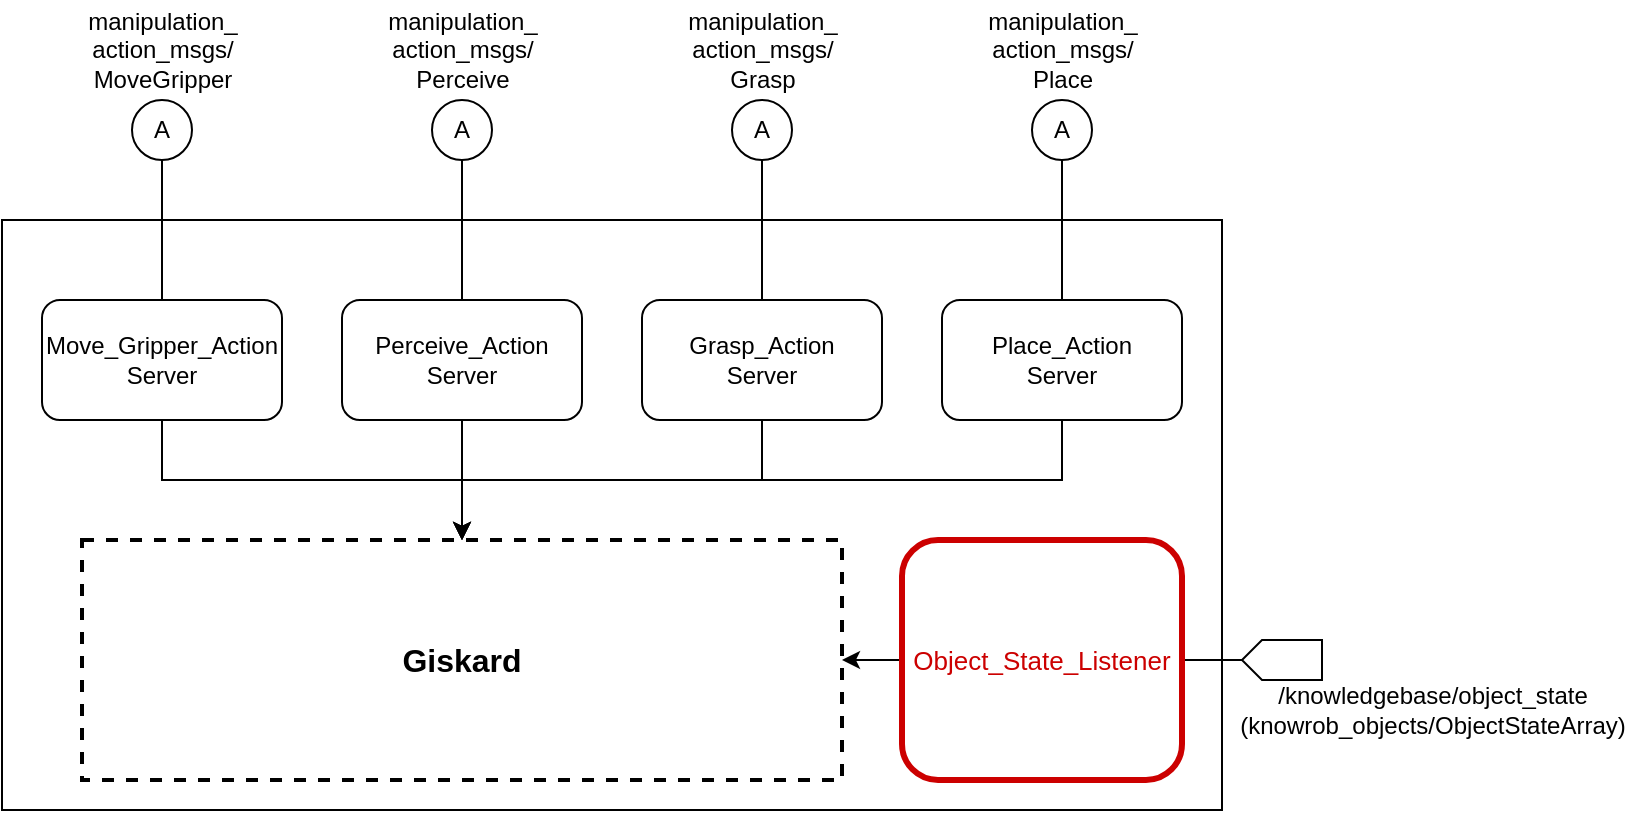 <mxfile version="12.5.5" type="device"><diagram id="BXZ0pvhzhCWQ8dKCaSc_" name="Page-1"><mxGraphModel dx="1422" dy="791" grid="1" gridSize="10" guides="1" tooltips="1" connect="1" arrows="1" fold="1" page="1" pageScale="1" pageWidth="827" pageHeight="1169" math="0" shadow="0"><root><mxCell id="0"/><mxCell id="1" parent="0"/><mxCell id="KKvQrgsm3mH50sPKaxtz-3" value="" style="rounded=0;whiteSpace=wrap;html=1;strokeColor=#000000;strokeWidth=1;fontColor=#000000;" vertex="1" parent="1"><mxGeometry x="120" y="190" width="610" height="295" as="geometry"/></mxCell><mxCell id="KKvQrgsm3mH50sPKaxtz-1" value="&lt;b&gt;&lt;font style=&quot;font-size: 16px&quot;&gt;Giskard&lt;/font&gt;&lt;/b&gt;" style="rounded=0;whiteSpace=wrap;html=1;strokeWidth=2;dashed=1;" vertex="1" parent="1"><mxGeometry x="160" y="350" width="380" height="120" as="geometry"/></mxCell><mxCell id="KKvQrgsm3mH50sPKaxtz-14" value="" style="edgeStyle=orthogonalEdgeStyle;rounded=0;orthogonalLoop=1;jettySize=auto;html=1;fontColor=#000000;" edge="1" parent="1" source="KKvQrgsm3mH50sPKaxtz-2" target="KKvQrgsm3mH50sPKaxtz-1"><mxGeometry relative="1" as="geometry"/></mxCell><mxCell id="KKvQrgsm3mH50sPKaxtz-25" value="" style="edgeStyle=orthogonalEdgeStyle;rounded=0;orthogonalLoop=1;jettySize=auto;html=1;fontColor=#000000;endArrow=none;endFill=0;entryX=1;entryY=0.5;entryDx=0;entryDy=0;entryPerimeter=0;" edge="1" parent="1" source="KKvQrgsm3mH50sPKaxtz-2" target="KKvQrgsm3mH50sPKaxtz-35"><mxGeometry relative="1" as="geometry"><mxPoint x="760" y="395" as="targetPoint"/></mxGeometry></mxCell><mxCell id="KKvQrgsm3mH50sPKaxtz-2" value="&lt;font style=&quot;font-size: 13px&quot;&gt;Object_State_Listener&lt;/font&gt;" style="rounded=1;whiteSpace=wrap;html=1;strokeColor=#CC0000;strokeWidth=3;fontColor=#CC0000;" vertex="1" parent="1"><mxGeometry x="570" y="350" width="140" height="120" as="geometry"/></mxCell><mxCell id="KKvQrgsm3mH50sPKaxtz-10" value="" style="edgeStyle=orthogonalEdgeStyle;rounded=0;orthogonalLoop=1;jettySize=auto;html=1;fontColor=#000000;" edge="1" parent="1" source="KKvQrgsm3mH50sPKaxtz-4" target="KKvQrgsm3mH50sPKaxtz-1"><mxGeometry relative="1" as="geometry"><Array as="points"><mxPoint x="200" y="320"/><mxPoint x="350" y="320"/></Array></mxGeometry></mxCell><mxCell id="KKvQrgsm3mH50sPKaxtz-19" value="" style="edgeStyle=orthogonalEdgeStyle;rounded=0;orthogonalLoop=1;jettySize=auto;html=1;fontColor=#000000;endArrow=none;endFill=0;entryX=0.5;entryY=1;entryDx=0;entryDy=0;" edge="1" parent="1" source="KKvQrgsm3mH50sPKaxtz-4" target="KKvQrgsm3mH50sPKaxtz-26"><mxGeometry relative="1" as="geometry"><mxPoint x="200" y="150" as="targetPoint"/></mxGeometry></mxCell><mxCell id="KKvQrgsm3mH50sPKaxtz-4" value="&lt;div&gt;Move_Gripper_Action&lt;/div&gt;&lt;div&gt;Server&lt;br&gt;&lt;/div&gt;" style="rounded=1;whiteSpace=wrap;html=1;strokeColor=#000000;strokeWidth=1;fontColor=#000000;" vertex="1" parent="1"><mxGeometry x="140" y="230" width="120" height="60" as="geometry"/></mxCell><mxCell id="KKvQrgsm3mH50sPKaxtz-12" value="" style="edgeStyle=orthogonalEdgeStyle;rounded=0;orthogonalLoop=1;jettySize=auto;html=1;fontColor=#000000;" edge="1" parent="1" source="KKvQrgsm3mH50sPKaxtz-5" target="KKvQrgsm3mH50sPKaxtz-1"><mxGeometry relative="1" as="geometry"><Array as="points"><mxPoint x="500" y="320"/><mxPoint x="350" y="320"/></Array></mxGeometry></mxCell><mxCell id="KKvQrgsm3mH50sPKaxtz-21" value="" style="edgeStyle=orthogonalEdgeStyle;rounded=0;orthogonalLoop=1;jettySize=auto;html=1;fontColor=#000000;endArrow=none;endFill=0;entryX=0.5;entryY=1;entryDx=0;entryDy=0;" edge="1" parent="1" source="KKvQrgsm3mH50sPKaxtz-5" target="KKvQrgsm3mH50sPKaxtz-29"><mxGeometry relative="1" as="geometry"><mxPoint x="500" y="160" as="targetPoint"/></mxGeometry></mxCell><mxCell id="KKvQrgsm3mH50sPKaxtz-5" value="&lt;div&gt;Grasp_Action&lt;/div&gt;Server" style="rounded=1;whiteSpace=wrap;html=1;strokeColor=#000000;strokeWidth=1;fontColor=#000000;" vertex="1" parent="1"><mxGeometry x="440" y="230" width="120" height="60" as="geometry"/></mxCell><mxCell id="KKvQrgsm3mH50sPKaxtz-11" value="" style="edgeStyle=orthogonalEdgeStyle;rounded=0;orthogonalLoop=1;jettySize=auto;html=1;fontColor=#000000;" edge="1" parent="1" source="KKvQrgsm3mH50sPKaxtz-6" target="KKvQrgsm3mH50sPKaxtz-1"><mxGeometry relative="1" as="geometry"/></mxCell><mxCell id="KKvQrgsm3mH50sPKaxtz-17" value="" style="edgeStyle=orthogonalEdgeStyle;rounded=0;orthogonalLoop=1;jettySize=auto;html=1;fontColor=#000000;endArrow=none;endFill=0;entryX=0.5;entryY=1;entryDx=0;entryDy=0;" edge="1" parent="1" source="KKvQrgsm3mH50sPKaxtz-6" target="KKvQrgsm3mH50sPKaxtz-27"><mxGeometry relative="1" as="geometry"><mxPoint x="350" y="150" as="targetPoint"/></mxGeometry></mxCell><mxCell id="KKvQrgsm3mH50sPKaxtz-6" value="&lt;div&gt;Perceive_Action&lt;/div&gt;Server" style="rounded=1;whiteSpace=wrap;html=1;strokeColor=#000000;strokeWidth=1;fontColor=#000000;" vertex="1" parent="1"><mxGeometry x="290" y="230" width="120" height="60" as="geometry"/></mxCell><mxCell id="KKvQrgsm3mH50sPKaxtz-13" value="" style="edgeStyle=orthogonalEdgeStyle;rounded=0;orthogonalLoop=1;jettySize=auto;html=1;fontColor=#000000;entryX=0.5;entryY=0;entryDx=0;entryDy=0;" edge="1" parent="1" source="KKvQrgsm3mH50sPKaxtz-7" target="KKvQrgsm3mH50sPKaxtz-1"><mxGeometry relative="1" as="geometry"><Array as="points"><mxPoint x="650" y="320"/><mxPoint x="350" y="320"/></Array></mxGeometry></mxCell><mxCell id="KKvQrgsm3mH50sPKaxtz-23" value="" style="edgeStyle=orthogonalEdgeStyle;rounded=0;orthogonalLoop=1;jettySize=auto;html=1;fontColor=#000000;endArrow=none;endFill=0;entryX=0.5;entryY=1;entryDx=0;entryDy=0;" edge="1" parent="1" source="KKvQrgsm3mH50sPKaxtz-7" target="KKvQrgsm3mH50sPKaxtz-30"><mxGeometry relative="1" as="geometry"><mxPoint x="650" y="150" as="targetPoint"/></mxGeometry></mxCell><mxCell id="KKvQrgsm3mH50sPKaxtz-7" value="&lt;div&gt;Place_Action&lt;/div&gt;Server" style="rounded=1;whiteSpace=wrap;html=1;strokeColor=#000000;strokeWidth=1;fontColor=#000000;" vertex="1" parent="1"><mxGeometry x="590" y="230" width="120" height="60" as="geometry"/></mxCell><mxCell id="KKvQrgsm3mH50sPKaxtz-26" value="A" style="ellipse;whiteSpace=wrap;html=1;aspect=fixed;strokeColor=#000000;strokeWidth=1;fontColor=#000000;" vertex="1" parent="1"><mxGeometry x="185" y="130" width="30" height="30" as="geometry"/></mxCell><mxCell id="KKvQrgsm3mH50sPKaxtz-27" value="A" style="ellipse;whiteSpace=wrap;html=1;aspect=fixed;strokeColor=#000000;strokeWidth=1;fontColor=#000000;" vertex="1" parent="1"><mxGeometry x="335" y="130" width="30" height="30" as="geometry"/></mxCell><mxCell id="KKvQrgsm3mH50sPKaxtz-29" value="A" style="ellipse;whiteSpace=wrap;html=1;aspect=fixed;strokeColor=#000000;strokeWidth=1;fontColor=#000000;" vertex="1" parent="1"><mxGeometry x="485" y="130" width="30" height="30" as="geometry"/></mxCell><mxCell id="KKvQrgsm3mH50sPKaxtz-30" value="A" style="ellipse;whiteSpace=wrap;html=1;aspect=fixed;strokeColor=#000000;strokeWidth=1;fontColor=#000000;" vertex="1" parent="1"><mxGeometry x="635" y="130" width="30" height="30" as="geometry"/></mxCell><mxCell id="KKvQrgsm3mH50sPKaxtz-31" value="&lt;div&gt;manipulation_&lt;/div&gt;&lt;div&gt;action_msgs/&lt;/div&gt;&lt;div&gt;MoveGripper&lt;/div&gt;" style="text;html=1;align=center;verticalAlign=middle;resizable=0;points=[];autosize=1;fontColor=#000000;" vertex="1" parent="1"><mxGeometry x="155" y="80" width="90" height="50" as="geometry"/></mxCell><mxCell id="KKvQrgsm3mH50sPKaxtz-32" value="&lt;div&gt;manipulation_&lt;/div&gt;&lt;div&gt;action_msgs/&lt;/div&gt;&lt;div&gt;Perceive&lt;/div&gt;" style="text;html=1;align=center;verticalAlign=middle;resizable=0;points=[];autosize=1;fontColor=#000000;" vertex="1" parent="1"><mxGeometry x="305" y="80" width="90" height="50" as="geometry"/></mxCell><mxCell id="KKvQrgsm3mH50sPKaxtz-33" value="&lt;div&gt;manipulation_&lt;/div&gt;&lt;div&gt;action_msgs/&lt;/div&gt;&lt;div&gt;Grasp&lt;/div&gt;" style="text;html=1;align=center;verticalAlign=middle;resizable=0;points=[];autosize=1;fontColor=#000000;" vertex="1" parent="1"><mxGeometry x="455" y="80" width="90" height="50" as="geometry"/></mxCell><mxCell id="KKvQrgsm3mH50sPKaxtz-34" value="&lt;div&gt;manipulation_&lt;/div&gt;&lt;div&gt;action_msgs/&lt;/div&gt;&lt;div&gt;Place&lt;/div&gt;" style="text;html=1;align=center;verticalAlign=middle;resizable=0;points=[];autosize=1;fontColor=#000000;" vertex="1" parent="1"><mxGeometry x="605" y="80" width="90" height="50" as="geometry"/></mxCell><mxCell id="KKvQrgsm3mH50sPKaxtz-37" style="edgeStyle=orthogonalEdgeStyle;rounded=0;orthogonalLoop=1;jettySize=auto;html=1;exitX=0;exitY=0.5;exitDx=0;exitDy=0;exitPerimeter=0;entryX=0.143;entryY=-0.133;entryDx=0;entryDy=0;entryPerimeter=0;endArrow=none;endFill=0;fontColor=#000000;" edge="1" parent="1" source="KKvQrgsm3mH50sPKaxtz-35" target="KKvQrgsm3mH50sPKaxtz-36"><mxGeometry relative="1" as="geometry"/></mxCell><mxCell id="KKvQrgsm3mH50sPKaxtz-35" value="" style="html=1;shadow=0;dashed=0;align=center;verticalAlign=middle;shape=mxgraph.arrows2.arrow;dy=0;dx=10;notch=0;strokeColor=#000000;strokeWidth=1;fontColor=#000000;direction=west;" vertex="1" parent="1"><mxGeometry x="740" y="400" width="40" height="20" as="geometry"/></mxCell><mxCell id="KKvQrgsm3mH50sPKaxtz-36" value="&lt;div&gt;&lt;span class=&quot;pl-s1&quot;&gt;&lt;span class=&quot;pl-s&quot;&gt;/knowledgebase/object_state&lt;/span&gt;&lt;/span&gt;&lt;/div&gt;&lt;div&gt;&lt;span class=&quot;pl-s1&quot;&gt;(knowrob_objects/&lt;/span&gt;&lt;span class=&quot;pl-v&quot;&gt;ObjectStateArray)&lt;/span&gt;&lt;/div&gt;" style="text;html=1;align=center;verticalAlign=middle;resizable=0;points=[];autosize=1;fontColor=#000000;" vertex="1" parent="1"><mxGeometry x="730" y="420" width="210" height="30" as="geometry"/></mxCell></root></mxGraphModel></diagram></mxfile>